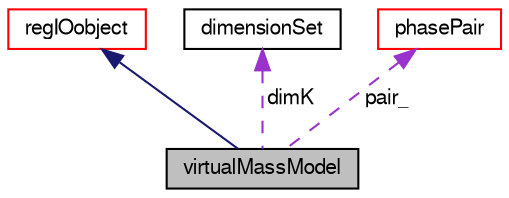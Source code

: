 digraph "virtualMassModel"
{
  bgcolor="transparent";
  edge [fontname="FreeSans",fontsize="10",labelfontname="FreeSans",labelfontsize="10"];
  node [fontname="FreeSans",fontsize="10",shape=record];
  Node6 [label="virtualMassModel",height=0.2,width=0.4,color="black", fillcolor="grey75", style="filled", fontcolor="black"];
  Node7 -> Node6 [dir="back",color="midnightblue",fontsize="10",style="solid",fontname="FreeSans"];
  Node7 [label="regIOobject",height=0.2,width=0.4,color="red",URL="$a26334.html",tooltip="regIOobject is an abstract class derived from IOobject to handle automatic object registration with t..."];
  Node14 -> Node6 [dir="back",color="darkorchid3",fontsize="10",style="dashed",label=" dimK" ,fontname="FreeSans"];
  Node14 [label="dimensionSet",height=0.2,width=0.4,color="black",URL="$a26370.html",tooltip="Dimension set for the base types. "];
  Node15 -> Node6 [dir="back",color="darkorchid3",fontsize="10",style="dashed",label=" pair_" ,fontname="FreeSans"];
  Node15 [label="phasePair",height=0.2,width=0.4,color="red",URL="$a32374.html"];
}
